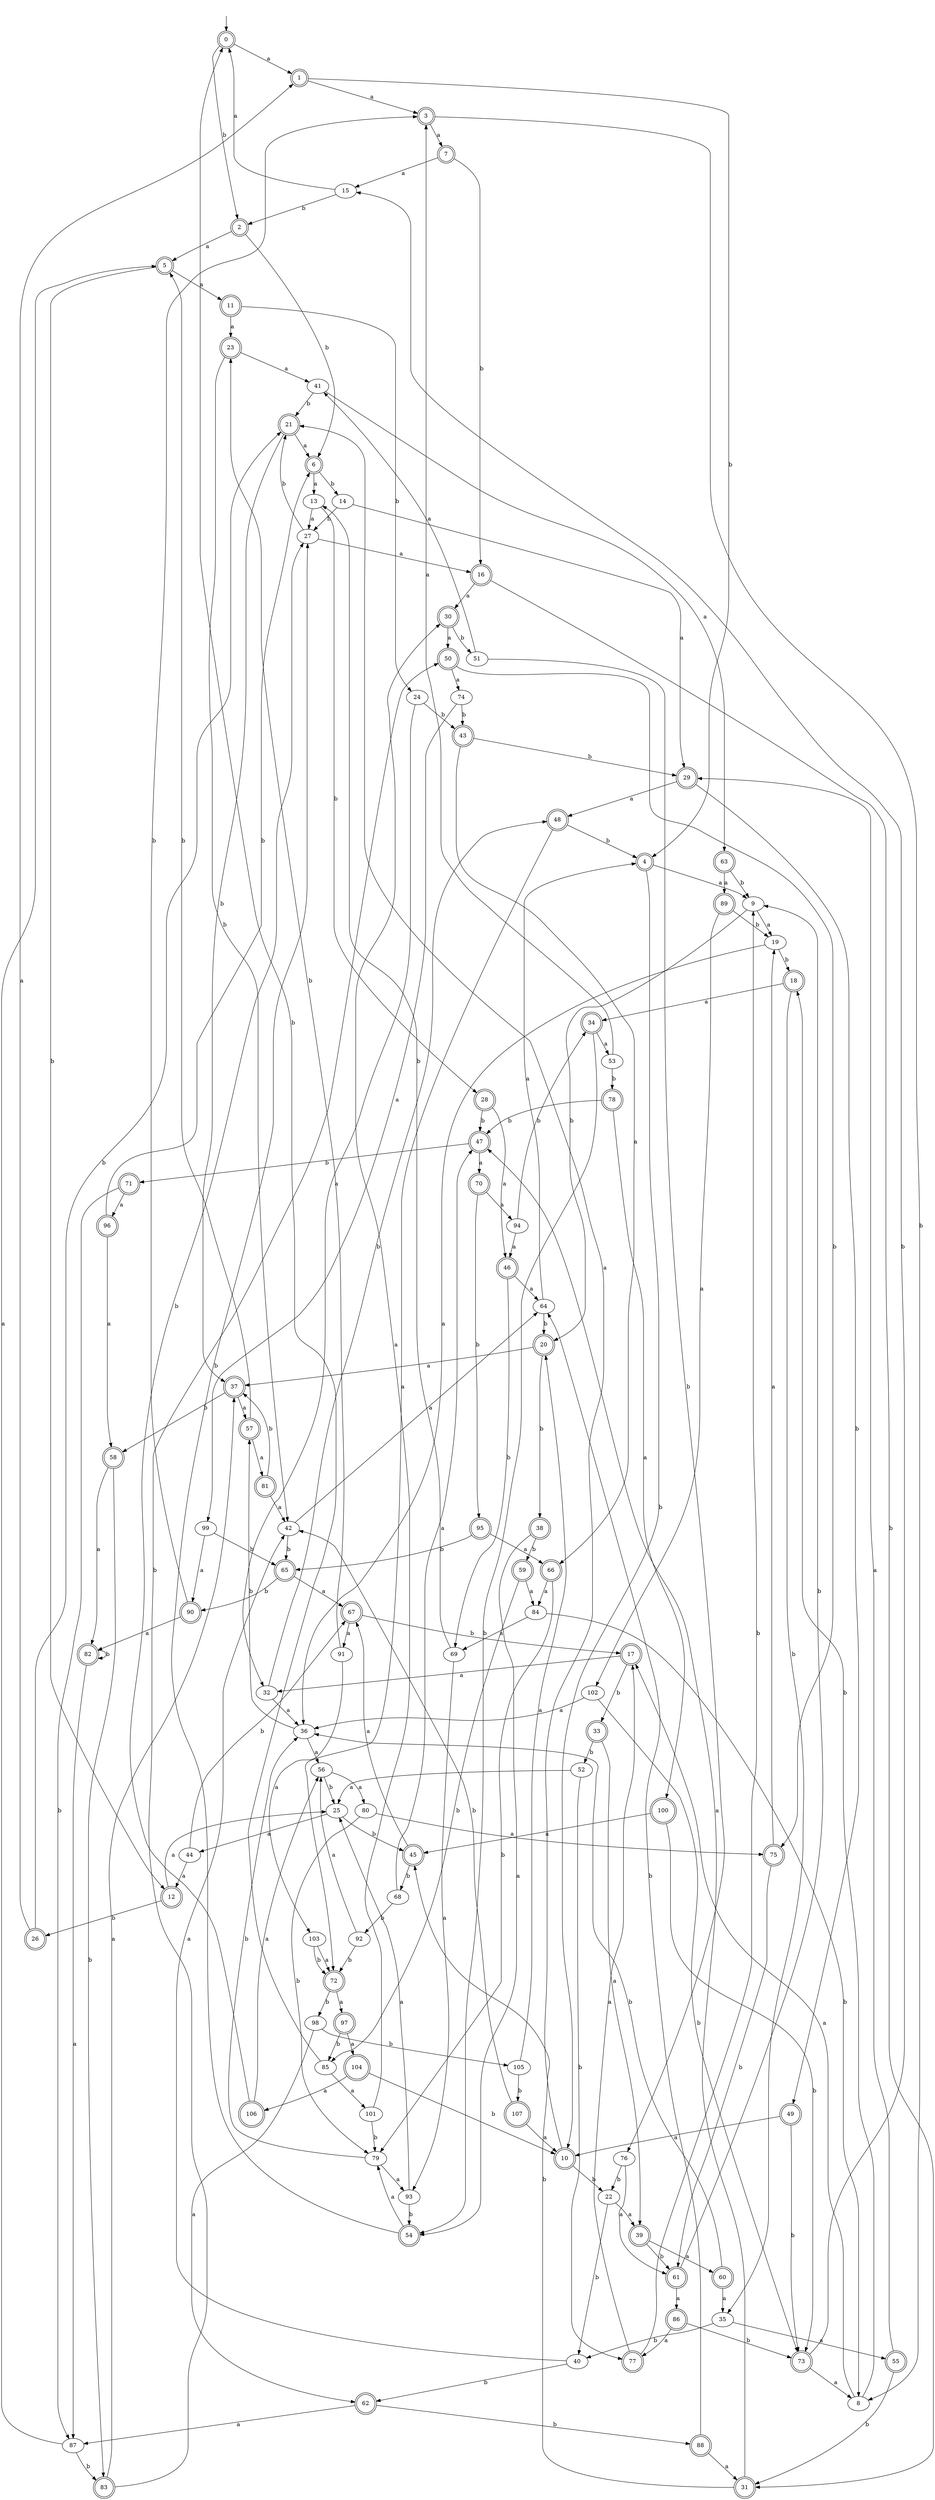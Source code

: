 digraph RandomDFA {
  __start0 [label="", shape=none];
  __start0 -> 0 [label=""];
  0 [shape=circle] [shape=doublecircle]
  0 -> 1 [label="a"]
  0 -> 2 [label="b"]
  1 [shape=doublecircle]
  1 -> 3 [label="a"]
  1 -> 4 [label="b"]
  2 [shape=doublecircle]
  2 -> 5 [label="a"]
  2 -> 6 [label="b"]
  3 [shape=doublecircle]
  3 -> 7 [label="a"]
  3 -> 8 [label="b"]
  4 [shape=doublecircle]
  4 -> 9 [label="a"]
  4 -> 10 [label="b"]
  5 [shape=doublecircle]
  5 -> 11 [label="a"]
  5 -> 12 [label="b"]
  6 [shape=doublecircle]
  6 -> 13 [label="a"]
  6 -> 14 [label="b"]
  7 [shape=doublecircle]
  7 -> 15 [label="a"]
  7 -> 16 [label="b"]
  8
  8 -> 17 [label="a"]
  8 -> 18 [label="b"]
  9
  9 -> 19 [label="a"]
  9 -> 20 [label="b"]
  10 [shape=doublecircle]
  10 -> 21 [label="a"]
  10 -> 22 [label="b"]
  11 [shape=doublecircle]
  11 -> 23 [label="a"]
  11 -> 24 [label="b"]
  12 [shape=doublecircle]
  12 -> 25 [label="a"]
  12 -> 26 [label="b"]
  13
  13 -> 27 [label="a"]
  13 -> 28 [label="b"]
  14
  14 -> 29 [label="a"]
  14 -> 27 [label="b"]
  15
  15 -> 0 [label="a"]
  15 -> 2 [label="b"]
  16 [shape=doublecircle]
  16 -> 30 [label="a"]
  16 -> 31 [label="b"]
  17 [shape=doublecircle]
  17 -> 32 [label="a"]
  17 -> 33 [label="b"]
  18 [shape=doublecircle]
  18 -> 34 [label="a"]
  18 -> 35 [label="b"]
  19
  19 -> 36 [label="a"]
  19 -> 18 [label="b"]
  20 [shape=doublecircle]
  20 -> 37 [label="a"]
  20 -> 38 [label="b"]
  21 [shape=doublecircle]
  21 -> 6 [label="a"]
  21 -> 37 [label="b"]
  22
  22 -> 39 [label="a"]
  22 -> 40 [label="b"]
  23 [shape=doublecircle]
  23 -> 41 [label="a"]
  23 -> 42 [label="b"]
  24
  24 -> 32 [label="a"]
  24 -> 43 [label="b"]
  25
  25 -> 44 [label="a"]
  25 -> 45 [label="b"]
  26 [shape=doublecircle]
  26 -> 1 [label="a"]
  26 -> 21 [label="b"]
  27
  27 -> 16 [label="a"]
  27 -> 21 [label="b"]
  28 [shape=doublecircle]
  28 -> 46 [label="a"]
  28 -> 47 [label="b"]
  29 [shape=doublecircle]
  29 -> 48 [label="a"]
  29 -> 49 [label="b"]
  30 [shape=doublecircle]
  30 -> 50 [label="a"]
  30 -> 51 [label="b"]
  31 [shape=doublecircle]
  31 -> 47 [label="a"]
  31 -> 45 [label="b"]
  32
  32 -> 36 [label="a"]
  32 -> 48 [label="b"]
  33 [shape=doublecircle]
  33 -> 39 [label="a"]
  33 -> 52 [label="b"]
  34 [shape=doublecircle]
  34 -> 53 [label="a"]
  34 -> 54 [label="b"]
  35
  35 -> 55 [label="a"]
  35 -> 40 [label="b"]
  36
  36 -> 56 [label="a"]
  36 -> 57 [label="b"]
  37 [shape=doublecircle]
  37 -> 57 [label="a"]
  37 -> 58 [label="b"]
  38 [shape=doublecircle]
  38 -> 54 [label="a"]
  38 -> 59 [label="b"]
  39 [shape=doublecircle]
  39 -> 60 [label="a"]
  39 -> 61 [label="b"]
  40
  40 -> 42 [label="a"]
  40 -> 62 [label="b"]
  41
  41 -> 63 [label="a"]
  41 -> 21 [label="b"]
  42
  42 -> 64 [label="a"]
  42 -> 65 [label="b"]
  43 [shape=doublecircle]
  43 -> 66 [label="a"]
  43 -> 29 [label="b"]
  44
  44 -> 12 [label="a"]
  44 -> 67 [label="b"]
  45 [shape=doublecircle]
  45 -> 67 [label="a"]
  45 -> 68 [label="b"]
  46 [shape=doublecircle]
  46 -> 64 [label="a"]
  46 -> 69 [label="b"]
  47 [shape=doublecircle]
  47 -> 70 [label="a"]
  47 -> 71 [label="b"]
  48 [shape=doublecircle]
  48 -> 72 [label="a"]
  48 -> 4 [label="b"]
  49 [shape=doublecircle]
  49 -> 10 [label="a"]
  49 -> 73 [label="b"]
  50 [shape=doublecircle]
  50 -> 74 [label="a"]
  50 -> 75 [label="b"]
  51
  51 -> 41 [label="a"]
  51 -> 76 [label="b"]
  52
  52 -> 25 [label="a"]
  52 -> 77 [label="b"]
  53
  53 -> 3 [label="a"]
  53 -> 78 [label="b"]
  54 [shape=doublecircle]
  54 -> 79 [label="a"]
  54 -> 27 [label="b"]
  55 [shape=doublecircle]
  55 -> 29 [label="a"]
  55 -> 31 [label="b"]
  56
  56 -> 80 [label="a"]
  56 -> 25 [label="b"]
  57 [shape=doublecircle]
  57 -> 81 [label="a"]
  57 -> 5 [label="b"]
  58 [shape=doublecircle]
  58 -> 82 [label="a"]
  58 -> 83 [label="b"]
  59 [shape=doublecircle]
  59 -> 84 [label="a"]
  59 -> 85 [label="b"]
  60 [shape=doublecircle]
  60 -> 35 [label="a"]
  60 -> 36 [label="b"]
  61 [shape=doublecircle]
  61 -> 86 [label="a"]
  61 -> 9 [label="b"]
  62 [shape=doublecircle]
  62 -> 87 [label="a"]
  62 -> 88 [label="b"]
  63 [shape=doublecircle]
  63 -> 89 [label="a"]
  63 -> 9 [label="b"]
  64
  64 -> 4 [label="a"]
  64 -> 20 [label="b"]
  65 [shape=doublecircle]
  65 -> 67 [label="a"]
  65 -> 90 [label="b"]
  66 [shape=doublecircle]
  66 -> 84 [label="a"]
  66 -> 79 [label="b"]
  67 [shape=doublecircle]
  67 -> 91 [label="a"]
  67 -> 17 [label="b"]
  68
  68 -> 47 [label="a"]
  68 -> 92 [label="b"]
  69
  69 -> 93 [label="a"]
  69 -> 13 [label="b"]
  70 [shape=doublecircle]
  70 -> 94 [label="a"]
  70 -> 95 [label="b"]
  71 [shape=doublecircle]
  71 -> 96 [label="a"]
  71 -> 87 [label="b"]
  72 [shape=doublecircle]
  72 -> 97 [label="a"]
  72 -> 98 [label="b"]
  73 [shape=doublecircle]
  73 -> 8 [label="a"]
  73 -> 15 [label="b"]
  74
  74 -> 99 [label="a"]
  74 -> 43 [label="b"]
  75 [shape=doublecircle]
  75 -> 19 [label="a"]
  75 -> 61 [label="b"]
  76
  76 -> 61 [label="a"]
  76 -> 22 [label="b"]
  77 [shape=doublecircle]
  77 -> 17 [label="a"]
  77 -> 9 [label="b"]
  78 [shape=doublecircle]
  78 -> 100 [label="a"]
  78 -> 47 [label="b"]
  79
  79 -> 93 [label="a"]
  79 -> 36 [label="b"]
  80
  80 -> 75 [label="a"]
  80 -> 79 [label="b"]
  81 [shape=doublecircle]
  81 -> 42 [label="a"]
  81 -> 37 [label="b"]
  82 [shape=doublecircle]
  82 -> 87 [label="a"]
  82 -> 82 [label="b"]
  83 [shape=doublecircle]
  83 -> 37 [label="a"]
  83 -> 50 [label="b"]
  84
  84 -> 69 [label="a"]
  84 -> 8 [label="b"]
  85
  85 -> 101 [label="a"]
  85 -> 0 [label="b"]
  86 [shape=doublecircle]
  86 -> 77 [label="a"]
  86 -> 73 [label="b"]
  87
  87 -> 5 [label="a"]
  87 -> 83 [label="b"]
  88 [shape=doublecircle]
  88 -> 31 [label="a"]
  88 -> 64 [label="b"]
  89 [shape=doublecircle]
  89 -> 102 [label="a"]
  89 -> 19 [label="b"]
  90 [shape=doublecircle]
  90 -> 82 [label="a"]
  90 -> 3 [label="b"]
  91
  91 -> 103 [label="a"]
  91 -> 23 [label="b"]
  92
  92 -> 56 [label="a"]
  92 -> 72 [label="b"]
  93
  93 -> 25 [label="a"]
  93 -> 54 [label="b"]
  94
  94 -> 46 [label="a"]
  94 -> 34 [label="b"]
  95 [shape=doublecircle]
  95 -> 66 [label="a"]
  95 -> 65 [label="b"]
  96 [shape=doublecircle]
  96 -> 58 [label="a"]
  96 -> 6 [label="b"]
  97 [shape=doublecircle]
  97 -> 104 [label="a"]
  97 -> 85 [label="b"]
  98
  98 -> 62 [label="a"]
  98 -> 105 [label="b"]
  99
  99 -> 90 [label="a"]
  99 -> 65 [label="b"]
  100 [shape=doublecircle]
  100 -> 45 [label="a"]
  100 -> 73 [label="b"]
  101
  101 -> 30 [label="a"]
  101 -> 79 [label="b"]
  102
  102 -> 36 [label="a"]
  102 -> 73 [label="b"]
  103
  103 -> 72 [label="a"]
  103 -> 72 [label="b"]
  104 [shape=doublecircle]
  104 -> 106 [label="a"]
  104 -> 10 [label="b"]
  105
  105 -> 20 [label="a"]
  105 -> 107 [label="b"]
  106 [shape=doublecircle]
  106 -> 56 [label="a"]
  106 -> 27 [label="b"]
  107 [shape=doublecircle]
  107 -> 10 [label="a"]
  107 -> 42 [label="b"]
}

